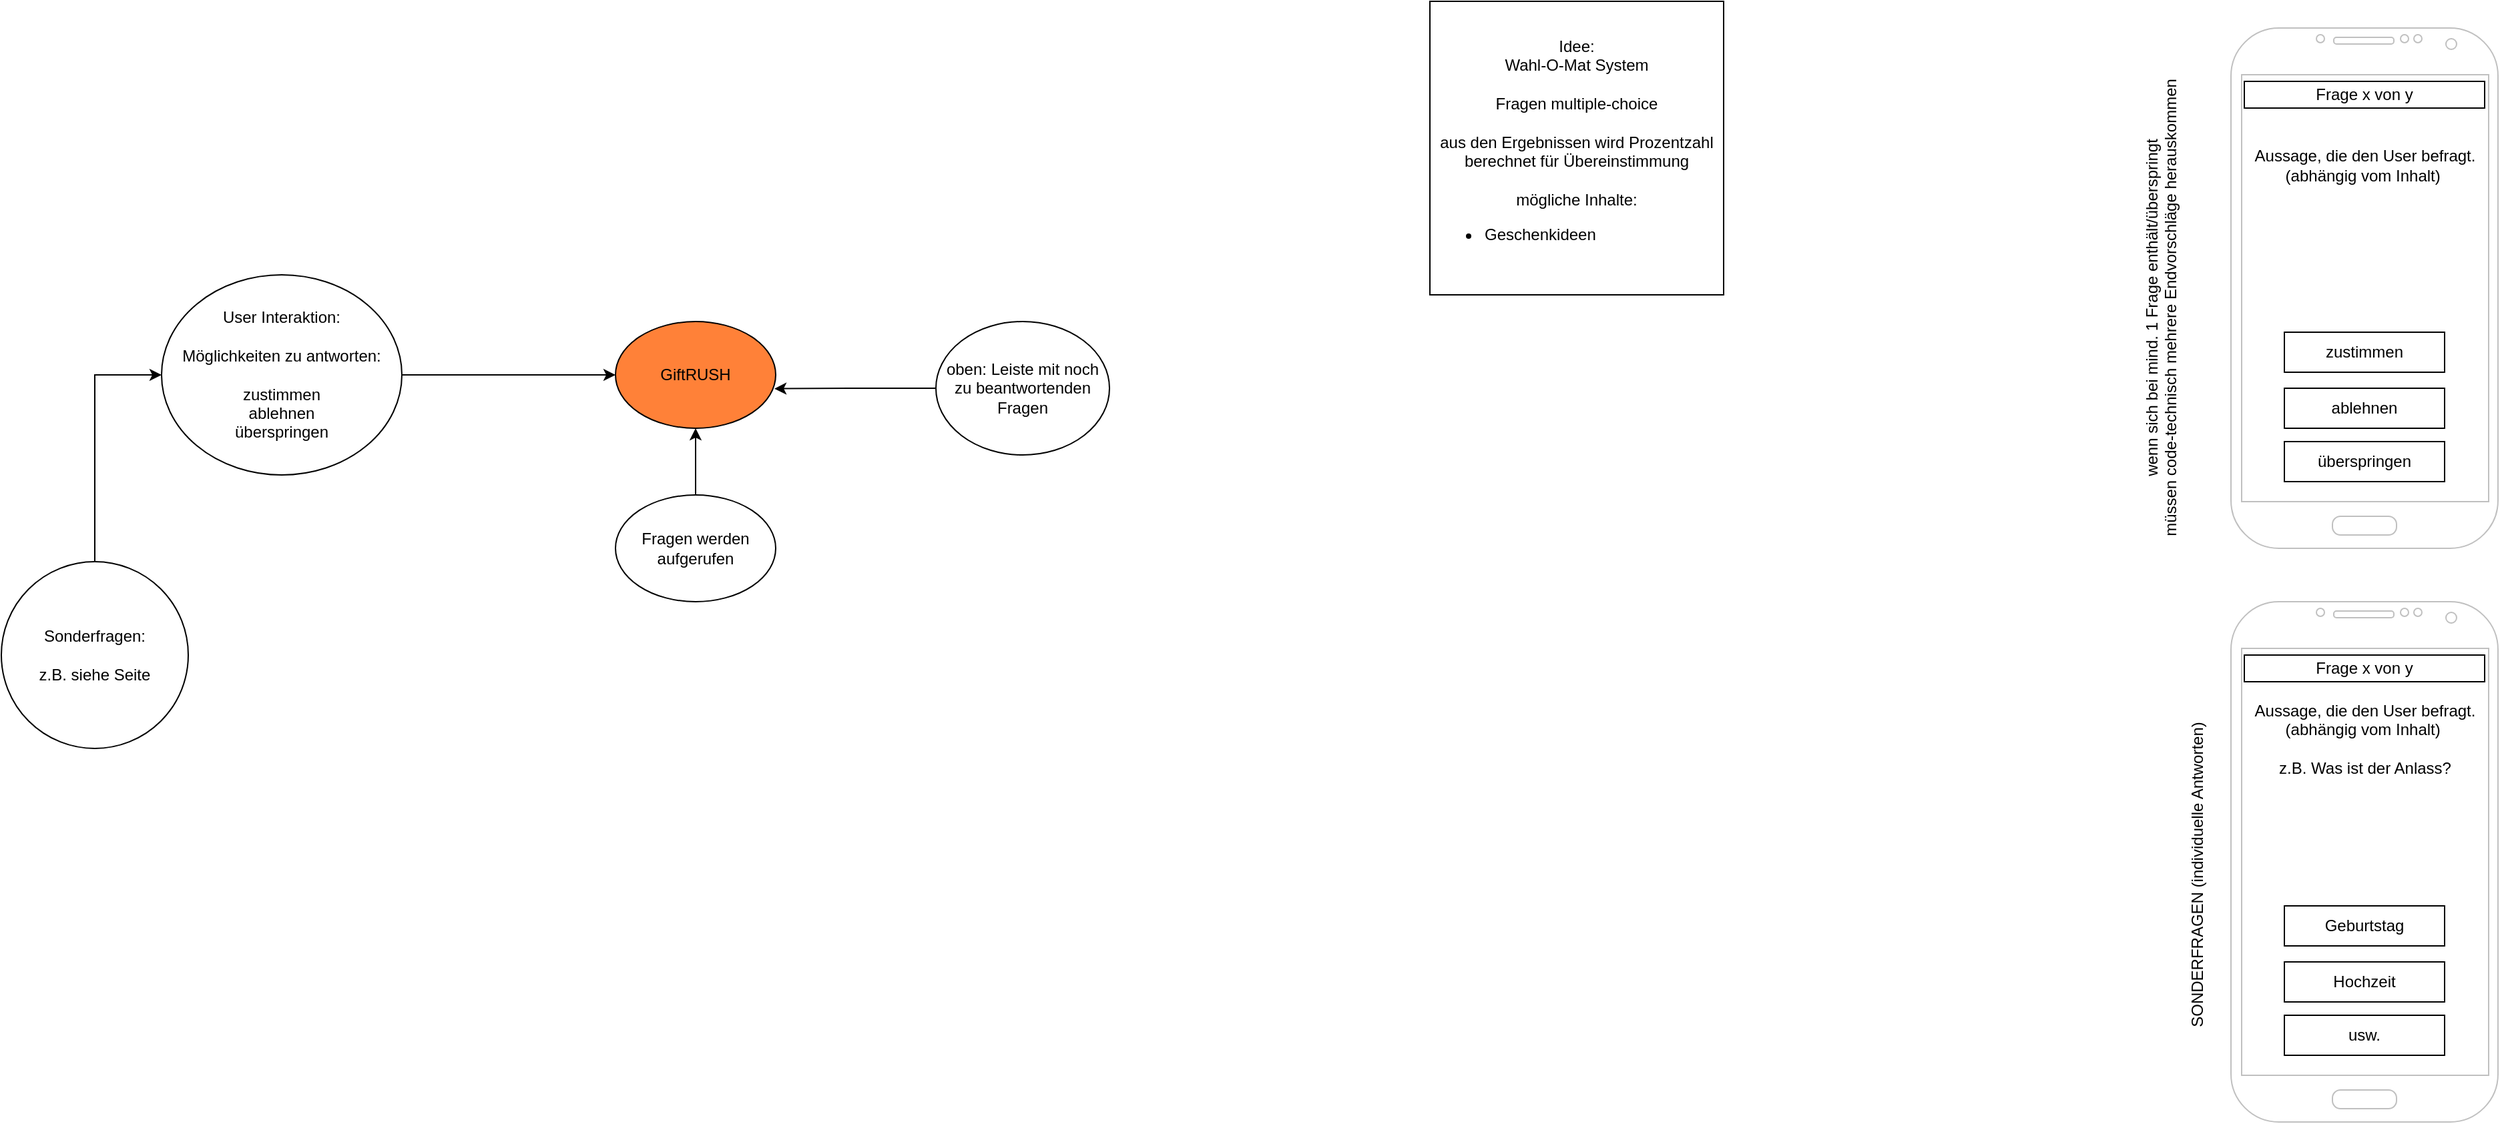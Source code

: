 <mxfile version="26.1.0">
  <diagram name="Seite-1" id="nDkISgKPaEbK3jF0lKiW">
    <mxGraphModel dx="2691" dy="727" grid="1" gridSize="10" guides="1" tooltips="1" connect="1" arrows="1" fold="1" page="1" pageScale="1" pageWidth="827" pageHeight="1169" math="0" shadow="0">
      <root>
        <mxCell id="0" />
        <mxCell id="1" parent="0" />
        <mxCell id="dzxk9KiX_uyymcio7K0R-1" value="Idee:&lt;div&gt;Wahl-O-Mat System&lt;/div&gt;&lt;div&gt;&lt;br&gt;&lt;/div&gt;&lt;div&gt;Fragen multiple-choice&lt;/div&gt;&lt;div&gt;&lt;br&gt;&lt;/div&gt;&lt;div&gt;aus den Ergebnissen wird Prozentzahl berechnet für Übereinstimmung&lt;/div&gt;&lt;div&gt;&lt;br&gt;&lt;/div&gt;&lt;div&gt;mögliche Inhalte:&lt;/div&gt;&lt;div&gt;&lt;ul&gt;&lt;li style=&quot;text-align: left;&quot;&gt;Geschenkideen&lt;/li&gt;&lt;/ul&gt;&lt;/div&gt;" style="whiteSpace=wrap;html=1;aspect=fixed;" vertex="1" parent="1">
          <mxGeometry width="220" height="220" as="geometry" />
        </mxCell>
        <mxCell id="dzxk9KiX_uyymcio7K0R-2" value="" style="verticalLabelPosition=bottom;verticalAlign=top;html=1;shadow=0;dashed=0;strokeWidth=1;shape=mxgraph.android.phone2;strokeColor=#c0c0c0;" vertex="1" parent="1">
          <mxGeometry x="600" y="20" width="200" height="390" as="geometry" />
        </mxCell>
        <mxCell id="dzxk9KiX_uyymcio7K0R-3" value="zustimmen" style="rounded=0;whiteSpace=wrap;html=1;" vertex="1" parent="1">
          <mxGeometry x="640" y="248" width="120" height="30" as="geometry" />
        </mxCell>
        <mxCell id="dzxk9KiX_uyymcio7K0R-5" value="ablehnen" style="rounded=0;whiteSpace=wrap;html=1;" vertex="1" parent="1">
          <mxGeometry x="640" y="290" width="120" height="30" as="geometry" />
        </mxCell>
        <mxCell id="dzxk9KiX_uyymcio7K0R-6" value="überspringen" style="rounded=0;whiteSpace=wrap;html=1;" vertex="1" parent="1">
          <mxGeometry x="640" y="330" width="120" height="30" as="geometry" />
        </mxCell>
        <mxCell id="dzxk9KiX_uyymcio7K0R-7" value="Aussage, die den User befragt.&lt;div&gt;(abhängig vom Inhalt)&amp;nbsp;&lt;/div&gt;" style="text;html=1;align=center;verticalAlign=middle;resizable=0;points=[];autosize=1;strokeColor=none;fillColor=none;" vertex="1" parent="1">
          <mxGeometry x="605" y="103" width="190" height="40" as="geometry" />
        </mxCell>
        <mxCell id="dzxk9KiX_uyymcio7K0R-9" value="Frage x von y" style="whiteSpace=wrap;html=1;" vertex="1" parent="1">
          <mxGeometry x="610" y="60" width="180" height="20" as="geometry" />
        </mxCell>
        <mxCell id="dzxk9KiX_uyymcio7K0R-12" value="wenn sich bei mind. 1 Frage enthält/überspringt&lt;div&gt;müssen code-technisch mehrere Endvorschläge herauskommen&lt;/div&gt;&lt;div&gt;&lt;br&gt;&lt;/div&gt;" style="text;html=1;align=center;verticalAlign=middle;resizable=0;points=[];autosize=1;strokeColor=none;fillColor=none;rotation=-90;" vertex="1" parent="1">
          <mxGeometry x="370" y="200" width="370" height="60" as="geometry" />
        </mxCell>
        <mxCell id="dzxk9KiX_uyymcio7K0R-13" value="" style="verticalLabelPosition=bottom;verticalAlign=top;html=1;shadow=0;dashed=0;strokeWidth=1;shape=mxgraph.android.phone2;strokeColor=#c0c0c0;" vertex="1" parent="1">
          <mxGeometry x="600" y="450" width="200" height="390" as="geometry" />
        </mxCell>
        <mxCell id="dzxk9KiX_uyymcio7K0R-14" value="Geburtstag" style="rounded=0;whiteSpace=wrap;html=1;" vertex="1" parent="1">
          <mxGeometry x="640" y="678" width="120" height="30" as="geometry" />
        </mxCell>
        <mxCell id="dzxk9KiX_uyymcio7K0R-15" value="Hochzeit" style="rounded=0;whiteSpace=wrap;html=1;" vertex="1" parent="1">
          <mxGeometry x="640" y="720" width="120" height="30" as="geometry" />
        </mxCell>
        <mxCell id="dzxk9KiX_uyymcio7K0R-16" value="usw." style="rounded=0;whiteSpace=wrap;html=1;" vertex="1" parent="1">
          <mxGeometry x="640" y="760" width="120" height="30" as="geometry" />
        </mxCell>
        <mxCell id="dzxk9KiX_uyymcio7K0R-17" value="Aussage, die den User befragt.&lt;div&gt;(abhängig vom Inhalt)&amp;nbsp;&lt;/div&gt;&lt;div&gt;&lt;br&gt;&lt;/div&gt;&lt;div&gt;z.B. Was ist der Anlass?&lt;/div&gt;" style="text;html=1;align=center;verticalAlign=middle;resizable=0;points=[];autosize=1;strokeColor=none;fillColor=none;" vertex="1" parent="1">
          <mxGeometry x="605" y="518" width="190" height="70" as="geometry" />
        </mxCell>
        <mxCell id="dzxk9KiX_uyymcio7K0R-18" value="Frage x von y" style="whiteSpace=wrap;html=1;" vertex="1" parent="1">
          <mxGeometry x="610" y="490" width="180" height="20" as="geometry" />
        </mxCell>
        <mxCell id="dzxk9KiX_uyymcio7K0R-19" value="SONDERFRAGEN (individuelle Antworten)" style="text;html=1;align=center;verticalAlign=middle;resizable=0;points=[];autosize=1;strokeColor=none;fillColor=none;rotation=-90;" vertex="1" parent="1">
          <mxGeometry x="450" y="640" width="250" height="30" as="geometry" />
        </mxCell>
        <mxCell id="dzxk9KiX_uyymcio7K0R-21" value="GiftRUSH" style="ellipse;whiteSpace=wrap;html=1;fillColor=light-dark(#FF8138,var(--ge-dark-color, #121212));" vertex="1" parent="1">
          <mxGeometry x="-610" y="240" width="120" height="80" as="geometry" />
        </mxCell>
        <mxCell id="dzxk9KiX_uyymcio7K0R-26" style="edgeStyle=orthogonalEdgeStyle;rounded=0;orthogonalLoop=1;jettySize=auto;html=1;entryX=0.5;entryY=1;entryDx=0;entryDy=0;" edge="1" parent="1" source="dzxk9KiX_uyymcio7K0R-22" target="dzxk9KiX_uyymcio7K0R-21">
          <mxGeometry relative="1" as="geometry" />
        </mxCell>
        <mxCell id="dzxk9KiX_uyymcio7K0R-22" value="Fragen werden aufgerufen" style="ellipse;whiteSpace=wrap;html=1;" vertex="1" parent="1">
          <mxGeometry x="-610" y="370" width="120" height="80" as="geometry" />
        </mxCell>
        <mxCell id="dzxk9KiX_uyymcio7K0R-23" value="oben: Leiste mit noch zu beantwortenden Fragen" style="ellipse;whiteSpace=wrap;html=1;" vertex="1" parent="1">
          <mxGeometry x="-370" y="240" width="130" height="100" as="geometry" />
        </mxCell>
        <mxCell id="dzxk9KiX_uyymcio7K0R-29" style="edgeStyle=orthogonalEdgeStyle;rounded=0;orthogonalLoop=1;jettySize=auto;html=1;entryX=0;entryY=0.5;entryDx=0;entryDy=0;" edge="1" parent="1" source="dzxk9KiX_uyymcio7K0R-24" target="dzxk9KiX_uyymcio7K0R-21">
          <mxGeometry relative="1" as="geometry" />
        </mxCell>
        <mxCell id="dzxk9KiX_uyymcio7K0R-24" value="User Interaktion:&lt;div&gt;&lt;br&gt;&lt;/div&gt;&lt;div&gt;Möglichkeiten zu antworten:&lt;/div&gt;&lt;div&gt;&lt;br&gt;&lt;/div&gt;&lt;div&gt;zustimmen&lt;/div&gt;&lt;div&gt;ablehnen&lt;/div&gt;&lt;div&gt;überspringen&lt;/div&gt;" style="ellipse;whiteSpace=wrap;html=1;" vertex="1" parent="1">
          <mxGeometry x="-950" y="205" width="180" height="150" as="geometry" />
        </mxCell>
        <mxCell id="dzxk9KiX_uyymcio7K0R-30" style="edgeStyle=orthogonalEdgeStyle;rounded=0;orthogonalLoop=1;jettySize=auto;html=1;entryX=0;entryY=0.5;entryDx=0;entryDy=0;" edge="1" parent="1" source="dzxk9KiX_uyymcio7K0R-25" target="dzxk9KiX_uyymcio7K0R-24">
          <mxGeometry relative="1" as="geometry" />
        </mxCell>
        <mxCell id="dzxk9KiX_uyymcio7K0R-25" value="Sonderfragen:&lt;div&gt;&lt;br&gt;&lt;/div&gt;&lt;div&gt;z.B. siehe Seite&lt;/div&gt;" style="ellipse;whiteSpace=wrap;html=1;aspect=fixed;" vertex="1" parent="1">
          <mxGeometry x="-1070" y="420" width="140" height="140" as="geometry" />
        </mxCell>
        <mxCell id="dzxk9KiX_uyymcio7K0R-28" style="edgeStyle=orthogonalEdgeStyle;rounded=0;orthogonalLoop=1;jettySize=auto;html=1;entryX=0.992;entryY=0.629;entryDx=0;entryDy=0;entryPerimeter=0;" edge="1" parent="1" source="dzxk9KiX_uyymcio7K0R-23" target="dzxk9KiX_uyymcio7K0R-21">
          <mxGeometry relative="1" as="geometry" />
        </mxCell>
      </root>
    </mxGraphModel>
  </diagram>
</mxfile>
